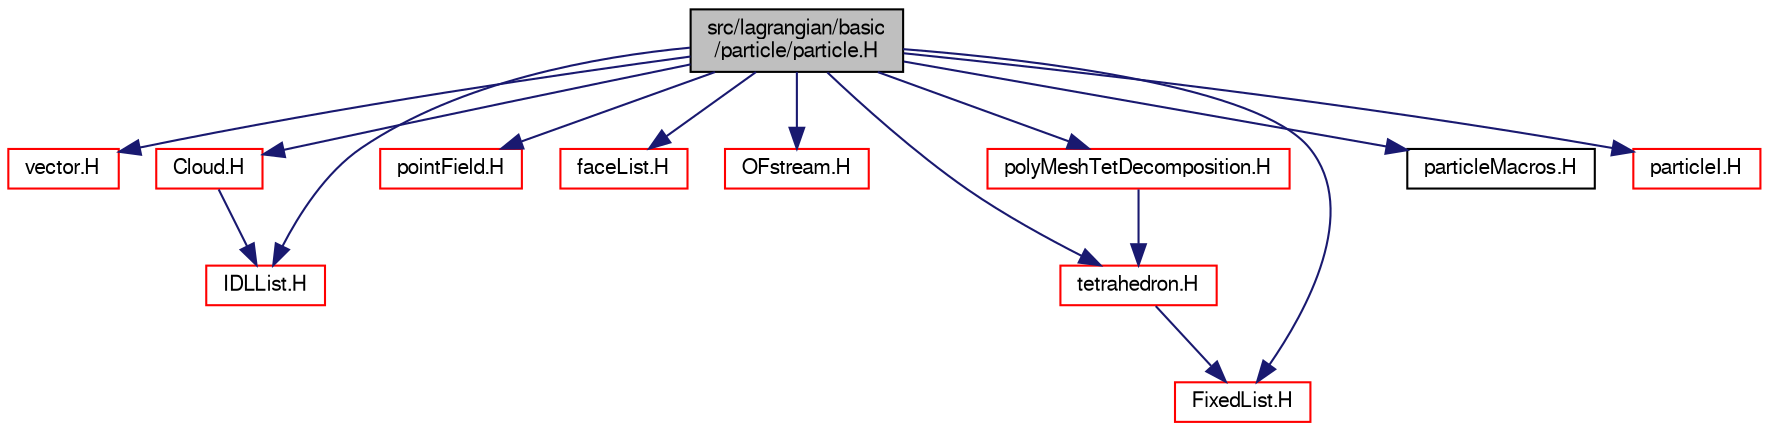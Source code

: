 digraph "src/lagrangian/basic/particle/particle.H"
{
  bgcolor="transparent";
  edge [fontname="FreeSans",fontsize="10",labelfontname="FreeSans",labelfontsize="10"];
  node [fontname="FreeSans",fontsize="10",shape=record];
  Node0 [label="src/lagrangian/basic\l/particle/particle.H",height=0.2,width=0.4,color="black", fillcolor="grey75", style="filled", fontcolor="black"];
  Node0 -> Node1 [color="midnightblue",fontsize="10",style="solid",fontname="FreeSans"];
  Node1 [label="vector.H",height=0.2,width=0.4,color="red",URL="$a12836.html"];
  Node0 -> Node46 [color="midnightblue",fontsize="10",style="solid",fontname="FreeSans"];
  Node46 [label="Cloud.H",height=0.2,width=0.4,color="red",URL="$a04847.html"];
  Node46 -> Node84 [color="midnightblue",fontsize="10",style="solid",fontname="FreeSans"];
  Node84 [label="IDLList.H",height=0.2,width=0.4,color="red",URL="$a08579.html"];
  Node0 -> Node84 [color="midnightblue",fontsize="10",style="solid",fontname="FreeSans"];
  Node0 -> Node117 [color="midnightblue",fontsize="10",style="solid",fontname="FreeSans"];
  Node117 [label="pointField.H",height=0.2,width=0.4,color="red",URL="$a12062.html"];
  Node0 -> Node158 [color="midnightblue",fontsize="10",style="solid",fontname="FreeSans"];
  Node158 [label="faceList.H",height=0.2,width=0.4,color="red",URL="$a11342.html"];
  Node0 -> Node223 [color="midnightblue",fontsize="10",style="solid",fontname="FreeSans"];
  Node223 [label="OFstream.H",height=0.2,width=0.4,color="red",URL="$a09065.html"];
  Node0 -> Node225 [color="midnightblue",fontsize="10",style="solid",fontname="FreeSans"];
  Node225 [label="tetrahedron.H",height=0.2,width=0.4,color="red",URL="$a12092.html"];
  Node225 -> Node114 [color="midnightblue",fontsize="10",style="solid",fontname="FreeSans"];
  Node114 [label="FixedList.H",height=0.2,width=0.4,color="red",URL="$a08642.html"];
  Node0 -> Node114 [color="midnightblue",fontsize="10",style="solid",fontname="FreeSans"];
  Node0 -> Node238 [color="midnightblue",fontsize="10",style="solid",fontname="FreeSans"];
  Node238 [label="polyMeshTetDecomposition.H",height=0.2,width=0.4,color="red",URL="$a11657.html"];
  Node238 -> Node225 [color="midnightblue",fontsize="10",style="solid",fontname="FreeSans"];
  Node0 -> Node256 [color="midnightblue",fontsize="10",style="solid",fontname="FreeSans"];
  Node256 [label="particleMacros.H",height=0.2,width=0.4,color="black",URL="$a04898.html",tooltip="Macros for adding to particle property lists. "];
  Node0 -> Node257 [color="midnightblue",fontsize="10",style="solid",fontname="FreeSans"];
  Node257 [label="particleI.H",height=0.2,width=0.4,color="red",URL="$a04892.html"];
}
